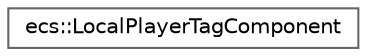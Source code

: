 digraph "Graphical Class Hierarchy"
{
 // LATEX_PDF_SIZE
  bgcolor="transparent";
  edge [fontname=Helvetica,fontsize=10,labelfontname=Helvetica,labelfontsize=10];
  node [fontname=Helvetica,fontsize=10,shape=box,height=0.2,width=0.4];
  rankdir="LR";
  Node0 [id="Node000000",label="ecs::LocalPlayerTagComponent",height=0.2,width=0.4,color="grey40", fillcolor="white", style="filled",URL="$structecs_1_1_local_player_tag_component.html",tooltip=" "];
}
